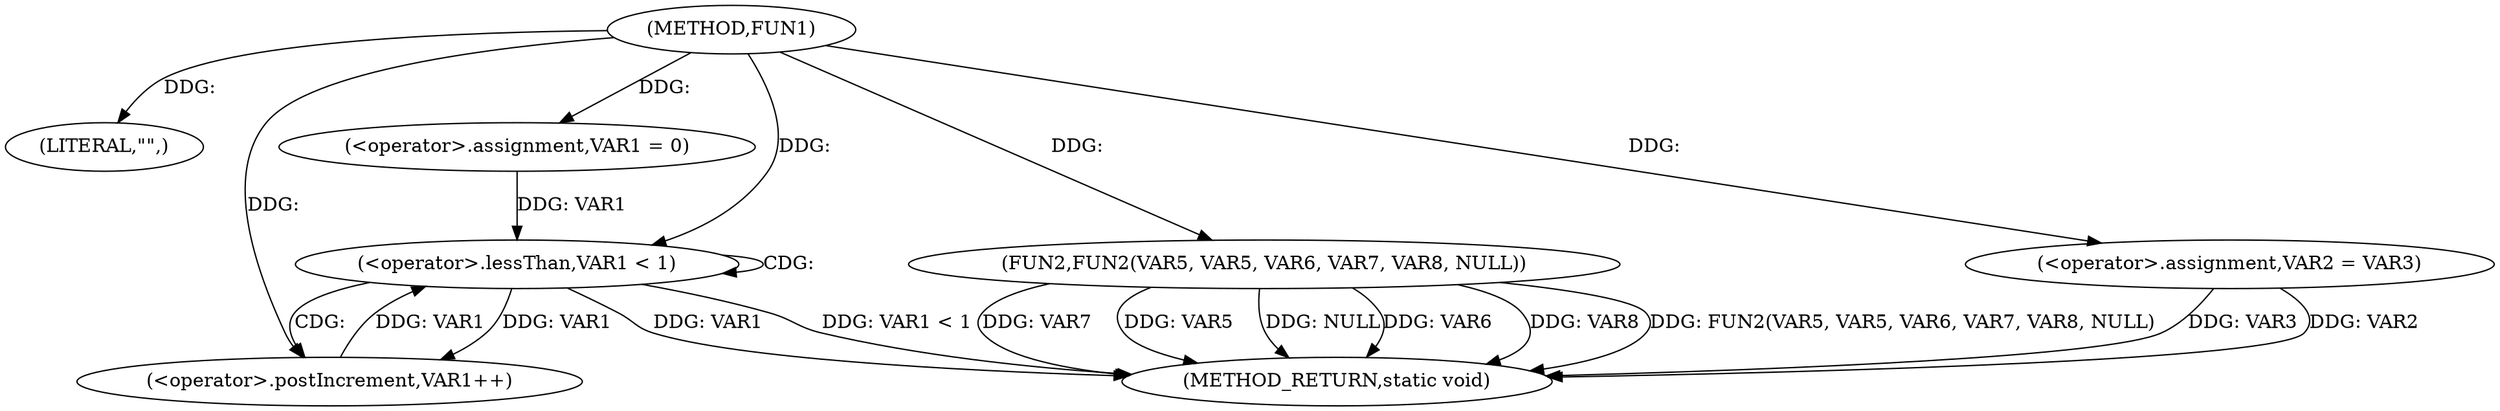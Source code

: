 digraph FUN1 {  
"1000100" [label = "(METHOD,FUN1)" ]
"1000125" [label = "(METHOD_RETURN,static void)" ]
"1000104" [label = "(LITERAL,\"\",)" ]
"1000105" [label = "(<operator>.assignment,VAR2 = VAR3)" ]
"1000109" [label = "(<operator>.assignment,VAR1 = 0)" ]
"1000112" [label = "(<operator>.lessThan,VAR1 < 1)" ]
"1000115" [label = "(<operator>.postIncrement,VAR1++)" ]
"1000118" [label = "(FUN2,FUN2(VAR5, VAR5, VAR6, VAR7, VAR8, NULL))" ]
  "1000105" -> "1000125"  [ label = "DDG: VAR3"] 
  "1000118" -> "1000125"  [ label = "DDG: VAR8"] 
  "1000118" -> "1000125"  [ label = "DDG: FUN2(VAR5, VAR5, VAR6, VAR7, VAR8, NULL)"] 
  "1000112" -> "1000125"  [ label = "DDG: VAR1 < 1"] 
  "1000118" -> "1000125"  [ label = "DDG: VAR7"] 
  "1000118" -> "1000125"  [ label = "DDG: VAR5"] 
  "1000118" -> "1000125"  [ label = "DDG: NULL"] 
  "1000118" -> "1000125"  [ label = "DDG: VAR6"] 
  "1000112" -> "1000125"  [ label = "DDG: VAR1"] 
  "1000105" -> "1000125"  [ label = "DDG: VAR2"] 
  "1000100" -> "1000104"  [ label = "DDG: "] 
  "1000100" -> "1000105"  [ label = "DDG: "] 
  "1000100" -> "1000109"  [ label = "DDG: "] 
  "1000109" -> "1000112"  [ label = "DDG: VAR1"] 
  "1000115" -> "1000112"  [ label = "DDG: VAR1"] 
  "1000100" -> "1000112"  [ label = "DDG: "] 
  "1000112" -> "1000115"  [ label = "DDG: VAR1"] 
  "1000100" -> "1000115"  [ label = "DDG: "] 
  "1000100" -> "1000118"  [ label = "DDG: "] 
  "1000112" -> "1000112"  [ label = "CDG: "] 
  "1000112" -> "1000115"  [ label = "CDG: "] 
}
